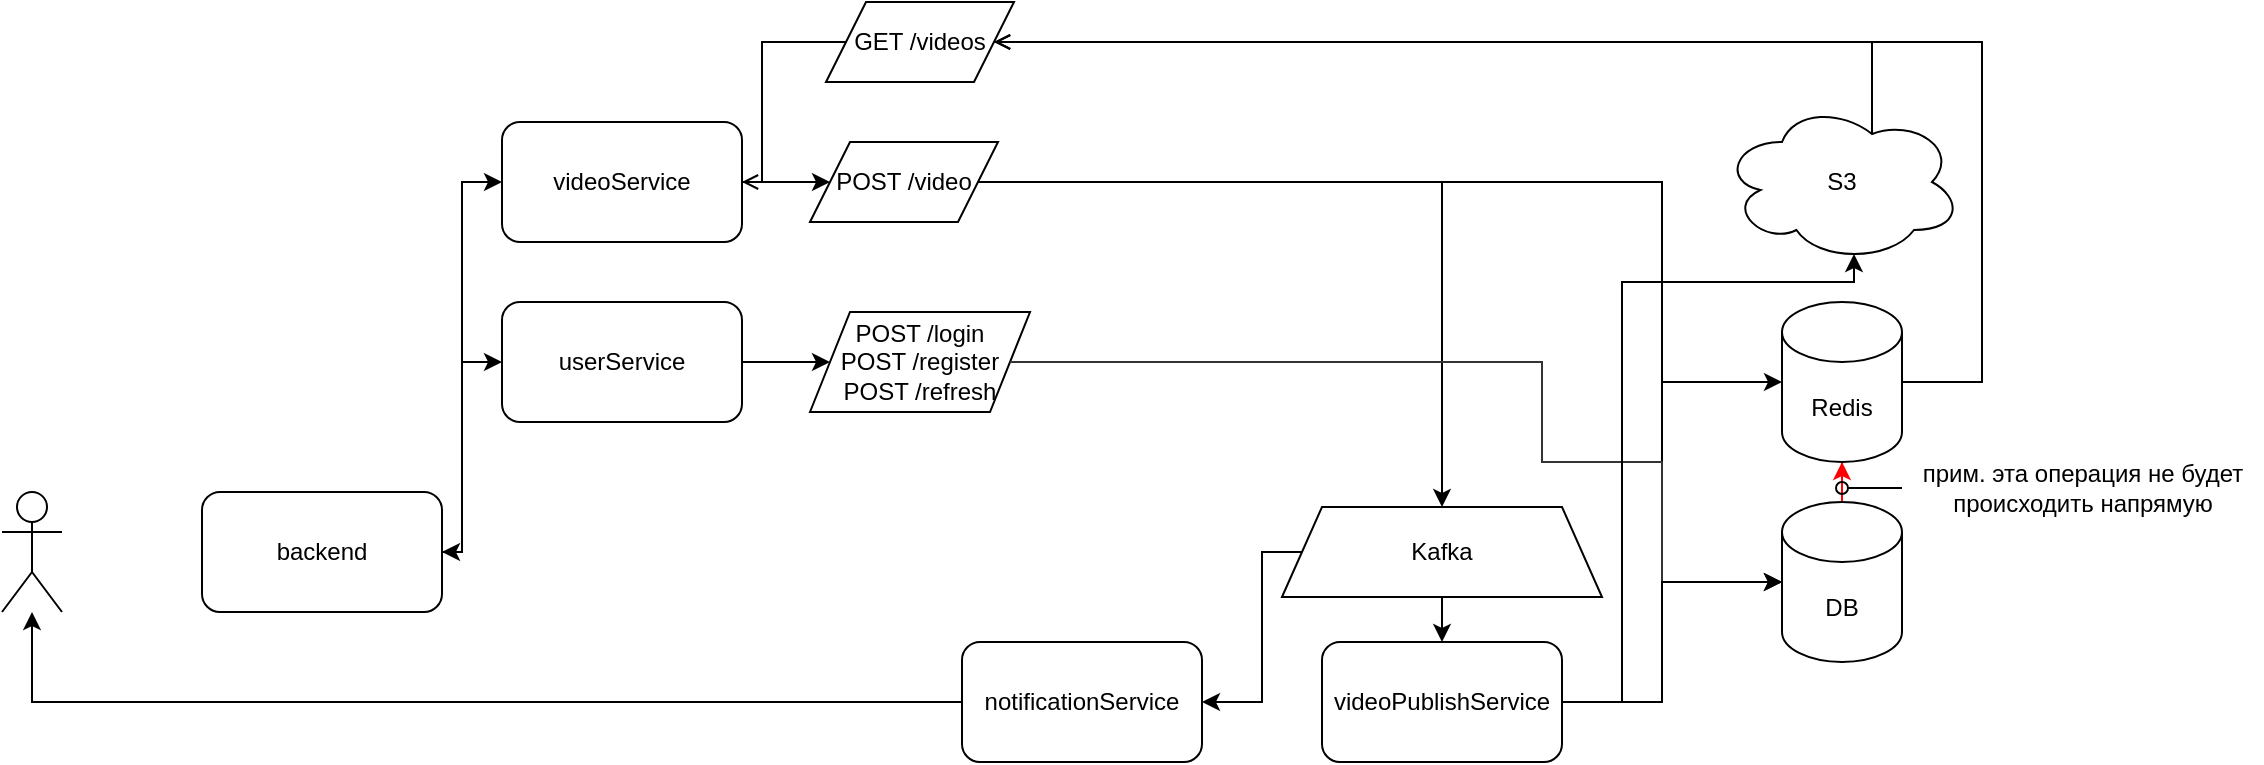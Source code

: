 <mxfile version="26.0.16">
  <diagram name="Страница — 1" id="9NmOks6gFqcuujbkvDN4">
    <mxGraphModel dx="1101" dy="744" grid="1" gridSize="10" guides="1" tooltips="1" connect="1" arrows="1" fold="1" page="1" pageScale="1" pageWidth="827" pageHeight="1169" math="0" shadow="0">
      <root>
        <mxCell id="0" />
        <mxCell id="1" parent="0" />
        <mxCell id="F4JiZ6a50-sxpxRVSzpp-1" value="&lt;div&gt;&lt;br&gt;&lt;/div&gt;&lt;div&gt;&lt;br&gt;&lt;/div&gt;" style="shape=umlActor;verticalLabelPosition=bottom;verticalAlign=top;html=1;outlineConnect=0;" parent="1" vertex="1">
          <mxGeometry x="10" y="555" width="30" height="60" as="geometry" />
        </mxCell>
        <mxCell id="F4JiZ6a50-sxpxRVSzpp-4" style="edgeStyle=orthogonalEdgeStyle;rounded=0;orthogonalLoop=1;jettySize=auto;html=1;entryX=0;entryY=0.5;entryDx=0;entryDy=0;" parent="1" source="F4JiZ6a50-sxpxRVSzpp-2" target="F4JiZ6a50-sxpxRVSzpp-3" edge="1">
          <mxGeometry relative="1" as="geometry">
            <Array as="points">
              <mxPoint x="240" y="585" />
              <mxPoint x="240" y="400" />
            </Array>
          </mxGeometry>
        </mxCell>
        <mxCell id="F4JiZ6a50-sxpxRVSzpp-20" value="" style="edgeStyle=orthogonalEdgeStyle;rounded=0;orthogonalLoop=1;jettySize=auto;html=1;startArrow=classic;startFill=1;" parent="1" source="F4JiZ6a50-sxpxRVSzpp-2" target="F4JiZ6a50-sxpxRVSzpp-19" edge="1">
          <mxGeometry relative="1" as="geometry">
            <Array as="points">
              <mxPoint x="240" y="585" />
              <mxPoint x="240" y="490" />
            </Array>
          </mxGeometry>
        </mxCell>
        <mxCell id="F4JiZ6a50-sxpxRVSzpp-2" value="backend" style="rounded=1;whiteSpace=wrap;html=1;" parent="1" vertex="1">
          <mxGeometry x="110" y="555" width="120" height="60" as="geometry" />
        </mxCell>
        <mxCell id="F4JiZ6a50-sxpxRVSzpp-6" style="edgeStyle=orthogonalEdgeStyle;rounded=0;orthogonalLoop=1;jettySize=auto;html=1;entryX=0;entryY=0.5;entryDx=0;entryDy=0;startArrow=open;startFill=0;endArrow=none;" parent="1" source="F4JiZ6a50-sxpxRVSzpp-3" target="F4JiZ6a50-sxpxRVSzpp-5" edge="1">
          <mxGeometry relative="1" as="geometry">
            <Array as="points">
              <mxPoint x="390" y="400" />
              <mxPoint x="390" y="330" />
            </Array>
          </mxGeometry>
        </mxCell>
        <mxCell id="F4JiZ6a50-sxpxRVSzpp-8" style="edgeStyle=orthogonalEdgeStyle;rounded=0;orthogonalLoop=1;jettySize=auto;html=1;entryX=0;entryY=0.5;entryDx=0;entryDy=0;" parent="1" source="F4JiZ6a50-sxpxRVSzpp-3" edge="1">
          <mxGeometry relative="1" as="geometry">
            <mxPoint x="424" y="400" as="targetPoint" />
          </mxGeometry>
        </mxCell>
        <mxCell id="F4JiZ6a50-sxpxRVSzpp-3" value="videoService" style="rounded=1;whiteSpace=wrap;html=1;" parent="1" vertex="1">
          <mxGeometry x="260" y="370" width="120" height="60" as="geometry" />
        </mxCell>
        <mxCell id="F4JiZ6a50-sxpxRVSzpp-5" value="GET /videos" style="shape=parallelogram;perimeter=parallelogramPerimeter;whiteSpace=wrap;html=1;fixedSize=1;" parent="1" vertex="1">
          <mxGeometry x="422" y="310" width="94" height="40" as="geometry" />
        </mxCell>
        <mxCell id="F4JiZ6a50-sxpxRVSzpp-11" style="edgeStyle=orthogonalEdgeStyle;rounded=0;orthogonalLoop=1;jettySize=auto;html=1;entryX=0.5;entryY=0;entryDx=0;entryDy=0;" parent="1" source="F4JiZ6a50-sxpxRVSzpp-9" target="F4JiZ6a50-sxpxRVSzpp-10" edge="1">
          <mxGeometry relative="1" as="geometry" />
        </mxCell>
        <mxCell id="F4JiZ6a50-sxpxRVSzpp-9" value="POST /video" style="shape=parallelogram;perimeter=parallelogramPerimeter;whiteSpace=wrap;html=1;fixedSize=1;" parent="1" vertex="1">
          <mxGeometry x="414" y="380" width="94" height="40" as="geometry" />
        </mxCell>
        <mxCell id="wRg0XJhxKFGBPoqYrQrT-4" style="edgeStyle=orthogonalEdgeStyle;rounded=0;orthogonalLoop=1;jettySize=auto;html=1;" edge="1" parent="1" source="F4JiZ6a50-sxpxRVSzpp-10" target="wRg0XJhxKFGBPoqYrQrT-1">
          <mxGeometry relative="1" as="geometry" />
        </mxCell>
        <mxCell id="wRg0XJhxKFGBPoqYrQrT-7" style="edgeStyle=orthogonalEdgeStyle;rounded=0;orthogonalLoop=1;jettySize=auto;html=1;entryX=1;entryY=0.5;entryDx=0;entryDy=0;" edge="1" parent="1" source="F4JiZ6a50-sxpxRVSzpp-10" target="F4JiZ6a50-sxpxRVSzpp-12">
          <mxGeometry relative="1" as="geometry">
            <Array as="points">
              <mxPoint x="640" y="585" />
              <mxPoint x="640" y="660" />
            </Array>
          </mxGeometry>
        </mxCell>
        <mxCell id="F4JiZ6a50-sxpxRVSzpp-10" value="Kafka" style="shape=trapezoid;perimeter=trapezoidPerimeter;whiteSpace=wrap;html=1;fixedSize=1;" parent="1" vertex="1">
          <mxGeometry x="650" y="562.5" width="160" height="45" as="geometry" />
        </mxCell>
        <mxCell id="F4JiZ6a50-sxpxRVSzpp-14" style="edgeStyle=orthogonalEdgeStyle;rounded=0;orthogonalLoop=1;jettySize=auto;html=1;" parent="1" source="F4JiZ6a50-sxpxRVSzpp-12" target="F4JiZ6a50-sxpxRVSzpp-1" edge="1">
          <mxGeometry relative="1" as="geometry" />
        </mxCell>
        <mxCell id="F4JiZ6a50-sxpxRVSzpp-12" value="notificationService" style="rounded=1;whiteSpace=wrap;html=1;" parent="1" vertex="1">
          <mxGeometry x="490" y="630" width="120" height="60" as="geometry" />
        </mxCell>
        <mxCell id="F4JiZ6a50-sxpxRVSzpp-23" style="edgeStyle=orthogonalEdgeStyle;rounded=0;orthogonalLoop=1;jettySize=auto;html=1;entryX=0;entryY=0.5;entryDx=0;entryDy=0;" parent="1" source="F4JiZ6a50-sxpxRVSzpp-19" target="F4JiZ6a50-sxpxRVSzpp-22" edge="1">
          <mxGeometry relative="1" as="geometry">
            <Array as="points">
              <mxPoint x="410" y="490" />
              <mxPoint x="410" y="490" />
            </Array>
          </mxGeometry>
        </mxCell>
        <mxCell id="F4JiZ6a50-sxpxRVSzpp-19" value="userService" style="rounded=1;whiteSpace=wrap;html=1;" parent="1" vertex="1">
          <mxGeometry x="260" y="460" width="120" height="60" as="geometry" />
        </mxCell>
        <mxCell id="F4JiZ6a50-sxpxRVSzpp-22" value="POST /login&lt;br&gt;POST /register&lt;br&gt;POST /refresh" style="shape=parallelogram;perimeter=parallelogramPerimeter;whiteSpace=wrap;html=1;fixedSize=1;" parent="1" vertex="1">
          <mxGeometry x="414" y="465" width="110" height="50" as="geometry" />
        </mxCell>
        <mxCell id="F4JiZ6a50-sxpxRVSzpp-24" value="S3" style="ellipse;shape=cloud;whiteSpace=wrap;html=1;" parent="1" vertex="1">
          <mxGeometry x="870" y="360" width="120" height="80" as="geometry" />
        </mxCell>
        <mxCell id="F4JiZ6a50-sxpxRVSzpp-37" style="edgeStyle=orthogonalEdgeStyle;rounded=0;orthogonalLoop=1;jettySize=auto;html=1;strokeColor=#FF0000;" parent="1" source="F4JiZ6a50-sxpxRVSzpp-26" target="F4JiZ6a50-sxpxRVSzpp-30" edge="1">
          <mxGeometry relative="1" as="geometry" />
        </mxCell>
        <mxCell id="F4JiZ6a50-sxpxRVSzpp-26" value="DB" style="shape=cylinder3;whiteSpace=wrap;html=1;boundedLbl=1;backgroundOutline=1;size=15;" parent="1" vertex="1">
          <mxGeometry x="900" y="560" width="60" height="80" as="geometry" />
        </mxCell>
        <mxCell id="F4JiZ6a50-sxpxRVSzpp-27" style="edgeStyle=orthogonalEdgeStyle;rounded=0;orthogonalLoop=1;jettySize=auto;html=1;entryX=0.625;entryY=0.2;entryDx=0;entryDy=0;entryPerimeter=0;startArrow=open;startFill=0;endArrow=none;" parent="1" source="F4JiZ6a50-sxpxRVSzpp-5" target="F4JiZ6a50-sxpxRVSzpp-24" edge="1">
          <mxGeometry relative="1" as="geometry" />
        </mxCell>
        <mxCell id="F4JiZ6a50-sxpxRVSzpp-39" style="edgeStyle=orthogonalEdgeStyle;rounded=0;orthogonalLoop=1;jettySize=auto;html=1;entryX=1;entryY=0.5;entryDx=0;entryDy=0;endArrow=open;endFill=0;" parent="1" source="F4JiZ6a50-sxpxRVSzpp-30" target="F4JiZ6a50-sxpxRVSzpp-5" edge="1">
          <mxGeometry relative="1" as="geometry">
            <Array as="points">
              <mxPoint x="1000" y="500" />
              <mxPoint x="1000" y="330" />
            </Array>
          </mxGeometry>
        </mxCell>
        <mxCell id="F4JiZ6a50-sxpxRVSzpp-30" value="Redis" style="shape=cylinder3;whiteSpace=wrap;html=1;boundedLbl=1;backgroundOutline=1;size=15;" parent="1" vertex="1">
          <mxGeometry x="900" y="460" width="60" height="80" as="geometry" />
        </mxCell>
        <mxCell id="F4JiZ6a50-sxpxRVSzpp-33" style="edgeStyle=orthogonalEdgeStyle;rounded=0;orthogonalLoop=1;jettySize=auto;html=1;entryX=0;entryY=0.5;entryDx=0;entryDy=0;entryPerimeter=0;" parent="1" source="F4JiZ6a50-sxpxRVSzpp-9" target="F4JiZ6a50-sxpxRVSzpp-26" edge="1">
          <mxGeometry relative="1" as="geometry">
            <Array as="points">
              <mxPoint x="840" y="400" />
              <mxPoint x="840" y="600" />
            </Array>
          </mxGeometry>
        </mxCell>
        <mxCell id="F4JiZ6a50-sxpxRVSzpp-35" style="edgeStyle=orthogonalEdgeStyle;rounded=0;orthogonalLoop=1;jettySize=auto;html=1;entryX=0;entryY=0.5;entryDx=0;entryDy=0;entryPerimeter=0;" parent="1" source="F4JiZ6a50-sxpxRVSzpp-9" target="F4JiZ6a50-sxpxRVSzpp-30" edge="1">
          <mxGeometry relative="1" as="geometry">
            <Array as="points">
              <mxPoint x="840" y="400" />
              <mxPoint x="840" y="500" />
            </Array>
          </mxGeometry>
        </mxCell>
        <mxCell id="F4JiZ6a50-sxpxRVSzpp-40" style="edgeStyle=orthogonalEdgeStyle;rounded=0;orthogonalLoop=1;jettySize=auto;html=1;entryX=0;entryY=0.5;entryDx=0;entryDy=0;entryPerimeter=0;strokeColor=#333333;" parent="1" source="F4JiZ6a50-sxpxRVSzpp-22" target="F4JiZ6a50-sxpxRVSzpp-26" edge="1">
          <mxGeometry relative="1" as="geometry">
            <Array as="points">
              <mxPoint x="780" y="490" />
              <mxPoint x="780" y="540" />
              <mxPoint x="840" y="540" />
              <mxPoint x="840" y="600" />
            </Array>
          </mxGeometry>
        </mxCell>
        <mxCell id="F4JiZ6a50-sxpxRVSzpp-44" style="edgeStyle=orthogonalEdgeStyle;rounded=0;orthogonalLoop=1;jettySize=auto;html=1;endArrow=oval;endFill=0;" parent="1" source="F4JiZ6a50-sxpxRVSzpp-41" edge="1">
          <mxGeometry relative="1" as="geometry">
            <mxPoint x="930.0" y="553" as="targetPoint" />
          </mxGeometry>
        </mxCell>
        <mxCell id="F4JiZ6a50-sxpxRVSzpp-41" value="прим. эта операция не будет &lt;br&gt;происходить напрямую" style="text;html=1;align=center;verticalAlign=middle;resizable=0;points=[];autosize=1;strokeColor=none;fillColor=none;" parent="1" vertex="1">
          <mxGeometry x="960" y="533" width="180" height="40" as="geometry" />
        </mxCell>
        <mxCell id="wRg0XJhxKFGBPoqYrQrT-1" value="videoPublishService" style="rounded=1;whiteSpace=wrap;html=1;" vertex="1" parent="1">
          <mxGeometry x="670" y="630" width="120" height="60" as="geometry" />
        </mxCell>
        <mxCell id="wRg0XJhxKFGBPoqYrQrT-6" style="edgeStyle=orthogonalEdgeStyle;rounded=0;orthogonalLoop=1;jettySize=auto;html=1;entryX=0;entryY=0.5;entryDx=0;entryDy=0;entryPerimeter=0;" edge="1" parent="1" source="wRg0XJhxKFGBPoqYrQrT-1" target="F4JiZ6a50-sxpxRVSzpp-26">
          <mxGeometry relative="1" as="geometry">
            <Array as="points">
              <mxPoint x="840" y="660" />
              <mxPoint x="840" y="600" />
            </Array>
          </mxGeometry>
        </mxCell>
        <mxCell id="wRg0XJhxKFGBPoqYrQrT-9" style="edgeStyle=orthogonalEdgeStyle;rounded=0;orthogonalLoop=1;jettySize=auto;html=1;entryX=0.55;entryY=0.95;entryDx=0;entryDy=0;entryPerimeter=0;" edge="1" parent="1" source="wRg0XJhxKFGBPoqYrQrT-1" target="F4JiZ6a50-sxpxRVSzpp-24">
          <mxGeometry relative="1" as="geometry">
            <Array as="points">
              <mxPoint x="820" y="660" />
              <mxPoint x="820" y="450" />
              <mxPoint x="936" y="450" />
            </Array>
          </mxGeometry>
        </mxCell>
      </root>
    </mxGraphModel>
  </diagram>
</mxfile>
